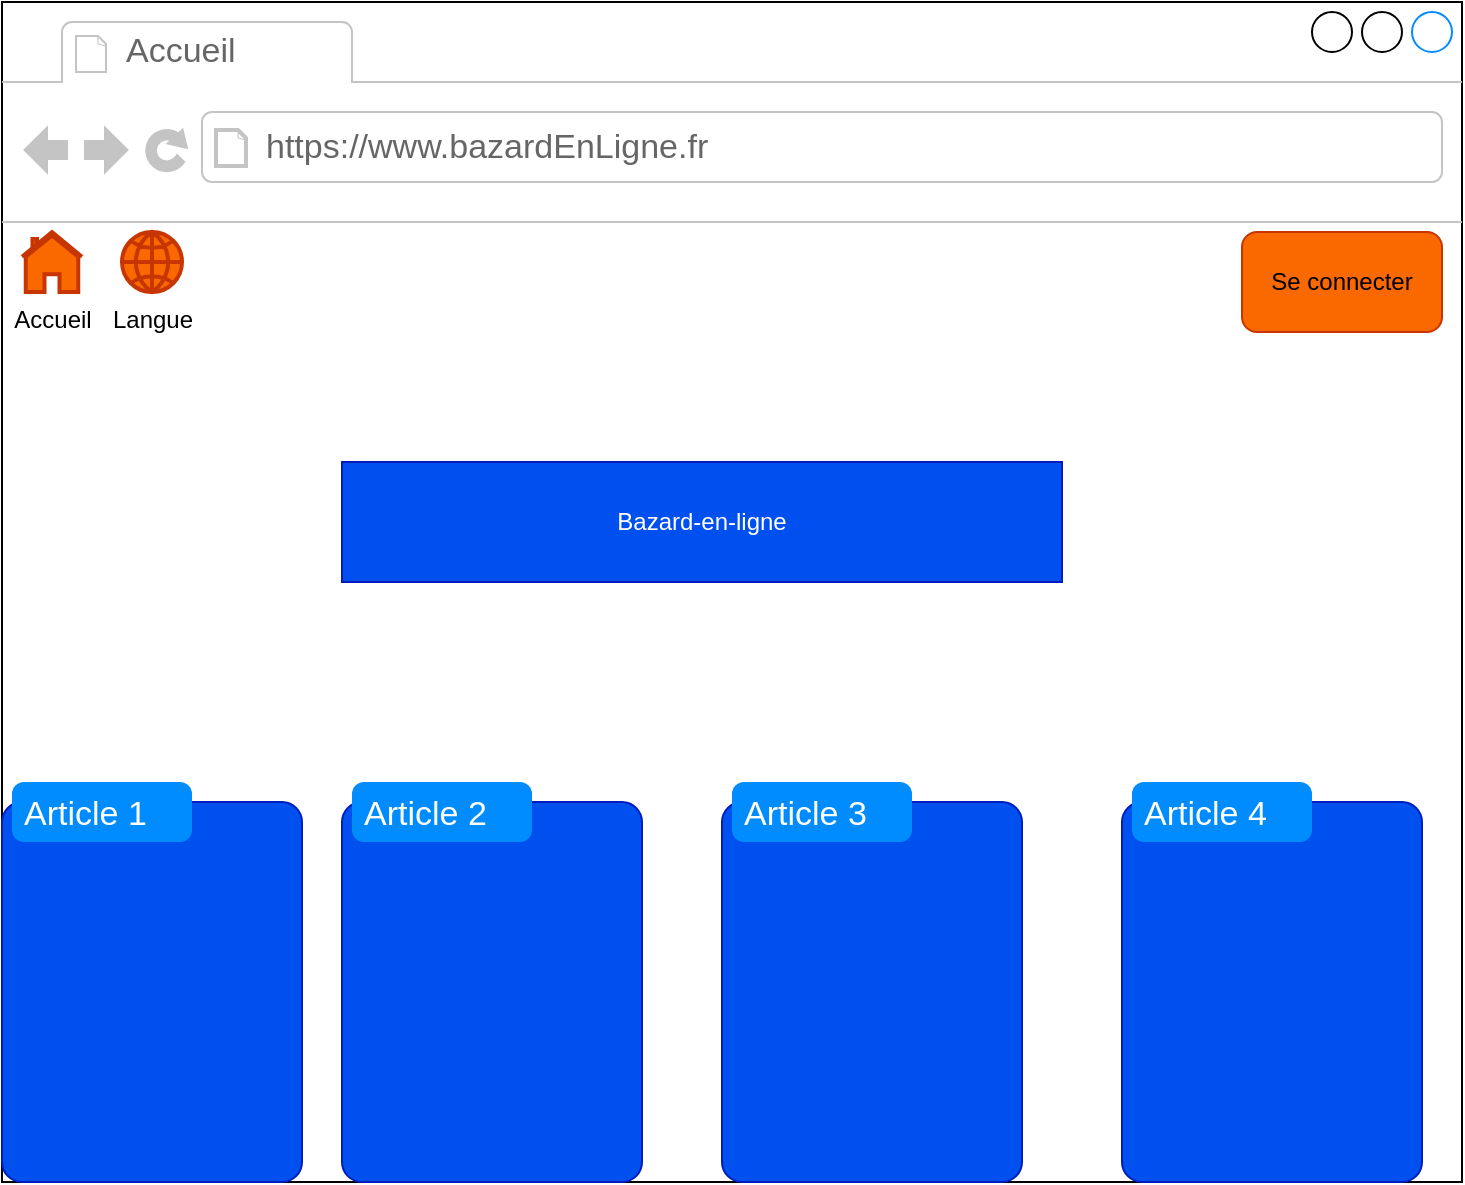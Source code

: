 <mxfile version="20.3.0" type="device"><diagram id="zRmofhxciSk8zO6Dlwqg" name="Page-1"><mxGraphModel dx="1038" dy="579" grid="1" gridSize="10" guides="1" tooltips="1" connect="1" arrows="1" fold="1" page="1" pageScale="1" pageWidth="827" pageHeight="1169" math="0" shadow="0"><root><mxCell id="0"/><mxCell id="1" parent="0"/><mxCell id="gswRIMiY5WRxqCnXNihS-1" value="" style="strokeWidth=1;shadow=0;dashed=0;align=center;html=1;shape=mxgraph.mockup.containers.browserWindow;rSize=0;strokeColor2=#008cff;strokeColor3=#c4c4c4;mainText=,;recursiveResize=0;container=0;" vertex="1" parent="1"><mxGeometry x="30" y="30" width="730" height="590" as="geometry"/></mxCell><mxCell id="gswRIMiY5WRxqCnXNihS-2" value="Accueil" style="strokeWidth=1;shadow=0;dashed=0;align=center;html=1;shape=mxgraph.mockup.containers.anchor;fontSize=17;fontColor=#666666;align=left;" vertex="1" parent="1"><mxGeometry x="90" y="42" width="110" height="26" as="geometry"/></mxCell><mxCell id="gswRIMiY5WRxqCnXNihS-3" value="https://www.bazardEnLigne.fr" style="strokeWidth=1;shadow=0;dashed=0;align=center;html=1;shape=mxgraph.mockup.containers.anchor;rSize=0;fontSize=17;fontColor=#666666;align=left;" vertex="1" parent="1"><mxGeometry x="160" y="90" width="250" height="26" as="geometry"/></mxCell><mxCell id="gswRIMiY5WRxqCnXNihS-5" value="Bazard-en-ligne" style="rounded=0;whiteSpace=wrap;html=1;fillColor=#0050ef;fontColor=#ffffff;strokeColor=#001DBC;" vertex="1" parent="1"><mxGeometry x="200" y="260" width="360" height="60" as="geometry"/></mxCell><mxCell id="gswRIMiY5WRxqCnXNihS-6" value="Accueil" style="html=1;verticalLabelPosition=bottom;align=center;labelBackgroundColor=#ffffff;verticalAlign=top;strokeWidth=2;strokeColor=#C73500;shadow=0;dashed=0;shape=mxgraph.ios7.icons.home;fontFamily=Helvetica;fontSize=12;fontColor=#000000;fillColor=#fa6800;" vertex="1" parent="1"><mxGeometry x="40" y="145" width="30" height="30" as="geometry"/></mxCell><mxCell id="gswRIMiY5WRxqCnXNihS-10" value="Se connecter" style="rounded=1;whiteSpace=wrap;html=1;fillColor=#fa6800;fontColor=#000000;strokeColor=#C73500;" vertex="1" parent="1"><mxGeometry x="650" y="145" width="100" height="50" as="geometry"/></mxCell><mxCell id="gswRIMiY5WRxqCnXNihS-11" value="Langue" style="html=1;verticalLabelPosition=bottom;align=center;labelBackgroundColor=#ffffff;verticalAlign=top;strokeWidth=2;strokeColor=#C73500;shadow=0;dashed=0;shape=mxgraph.ios7.icons.globe;fillColor=#fa6800;fontColor=#000000;" vertex="1" parent="1"><mxGeometry x="90" y="145" width="30" height="30" as="geometry"/></mxCell><mxCell id="gswRIMiY5WRxqCnXNihS-12" value="" style="shape=mxgraph.mockup.containers.marginRect;rectMarginTop=10;strokeColor=#001DBC;strokeWidth=1;dashed=0;rounded=1;arcSize=5;recursiveResize=0;fillColor=#0050ef;fontColor=#ffffff;" vertex="1" parent="1"><mxGeometry x="30" y="420" width="150" height="200" as="geometry"/></mxCell><mxCell id="gswRIMiY5WRxqCnXNihS-13" value="Article 1" style="shape=rect;strokeColor=none;fillColor=#008cff;strokeWidth=1;dashed=0;rounded=1;arcSize=20;fontColor=#ffffff;fontSize=17;spacing=2;spacingTop=-2;align=left;autosize=1;spacingLeft=4;resizeWidth=0;resizeHeight=0;perimeter=none;" vertex="1" parent="gswRIMiY5WRxqCnXNihS-12"><mxGeometry x="5" width="90" height="30" as="geometry"/></mxCell><mxCell id="gswRIMiY5WRxqCnXNihS-14" value="" style="shape=mxgraph.mockup.containers.marginRect;rectMarginTop=10;strokeColor=#001DBC;strokeWidth=1;dashed=0;rounded=1;arcSize=5;recursiveResize=0;fillColor=#0050ef;fontColor=#ffffff;" vertex="1" parent="1"><mxGeometry x="200" y="420" width="150" height="200" as="geometry"/></mxCell><mxCell id="gswRIMiY5WRxqCnXNihS-15" value="Article 2" style="shape=rect;strokeColor=none;fillColor=#008cff;strokeWidth=1;dashed=0;rounded=1;arcSize=20;fontColor=#ffffff;fontSize=17;spacing=2;spacingTop=-2;align=left;autosize=1;spacingLeft=4;resizeWidth=0;resizeHeight=0;perimeter=none;" vertex="1" parent="gswRIMiY5WRxqCnXNihS-14"><mxGeometry x="5" width="90" height="30" as="geometry"/></mxCell><mxCell id="gswRIMiY5WRxqCnXNihS-16" value="" style="shape=mxgraph.mockup.containers.marginRect;rectMarginTop=10;strokeColor=#001DBC;strokeWidth=1;dashed=0;rounded=1;arcSize=5;recursiveResize=0;fillColor=#0050ef;fontColor=#ffffff;" vertex="1" parent="1"><mxGeometry x="390" y="420" width="150" height="200" as="geometry"/></mxCell><mxCell id="gswRIMiY5WRxqCnXNihS-17" value="Article 3" style="shape=rect;strokeColor=none;fillColor=#008cff;strokeWidth=1;dashed=0;rounded=1;arcSize=20;fontColor=#ffffff;fontSize=17;spacing=2;spacingTop=-2;align=left;autosize=1;spacingLeft=4;resizeWidth=0;resizeHeight=0;perimeter=none;" vertex="1" parent="gswRIMiY5WRxqCnXNihS-16"><mxGeometry x="5" width="90" height="30" as="geometry"/></mxCell><mxCell id="gswRIMiY5WRxqCnXNihS-18" value="" style="shape=mxgraph.mockup.containers.marginRect;rectMarginTop=10;strokeColor=#001DBC;strokeWidth=1;dashed=0;rounded=1;arcSize=5;recursiveResize=0;fillColor=#0050ef;fontColor=#ffffff;" vertex="1" parent="1"><mxGeometry x="590" y="420" width="150" height="200" as="geometry"/></mxCell><mxCell id="gswRIMiY5WRxqCnXNihS-19" value="Article 4" style="shape=rect;strokeColor=none;fillColor=#008cff;strokeWidth=1;dashed=0;rounded=1;arcSize=20;fontColor=#ffffff;fontSize=17;spacing=2;spacingTop=-2;align=left;autosize=1;spacingLeft=4;resizeWidth=0;resizeHeight=0;perimeter=none;" vertex="1" parent="gswRIMiY5WRxqCnXNihS-18"><mxGeometry x="5" width="90" height="30" as="geometry"/></mxCell></root></mxGraphModel></diagram></mxfile>